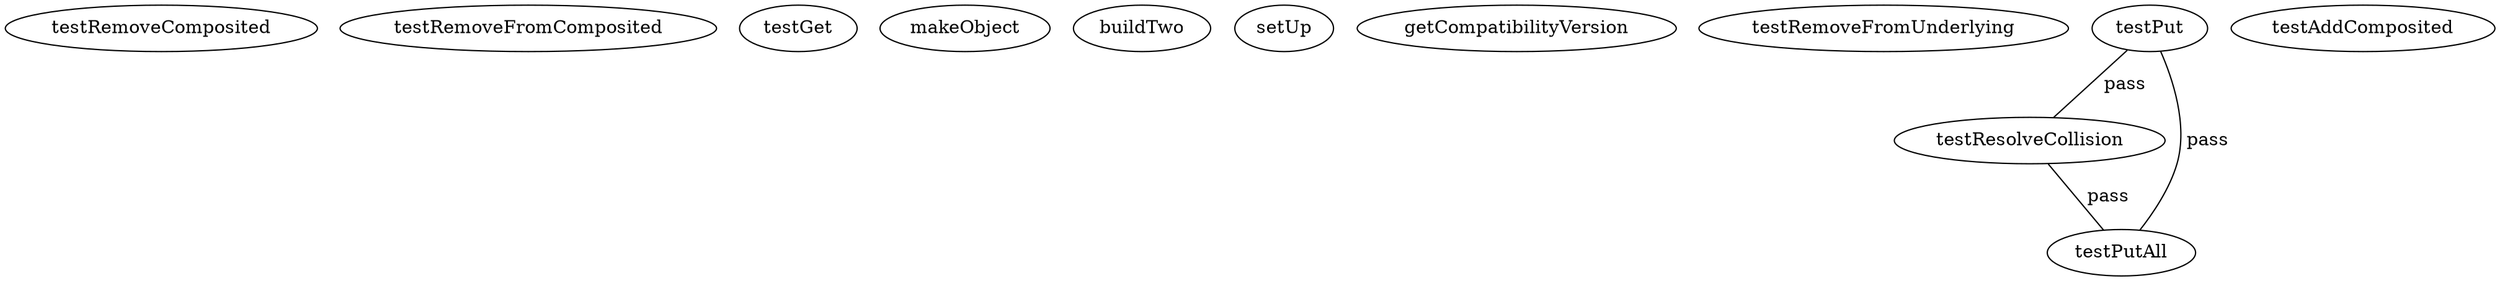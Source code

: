 digraph G {
testRemoveComposited;
testRemoveFromComposited;
testGet;
makeObject;
buildTwo;
setUp;
getCompatibilityVersion;
testRemoveFromUnderlying;
testPut;
testResolveCollision;
testAddComposited;
testPutAll;
testPut -> testResolveCollision [label=" pass", dir=none];
testPut -> testPutAll [label=" pass", dir=none];
testResolveCollision -> testPutAll [label=" pass", dir=none];
}
